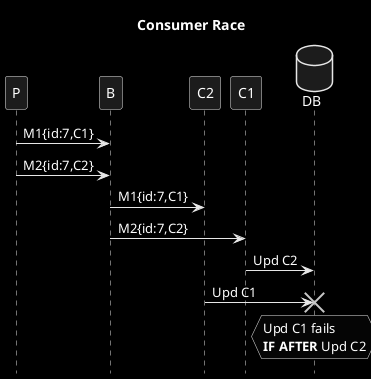 @startuml
title Consumer Race
hide footbox
skinparam monochrome reverse
database DB order 10

P->B: M1{id:7,C1}
P->B: M2{id:7,C2}

B->C2: M1{id:7,C1}
B->C1: M2{id:7,C2}
C1->DB: Upd C2
C2->DB!!: Upd C1
hnote over DB: Upd C1 fails \n**IF AFTER** Upd C2
@enduml
